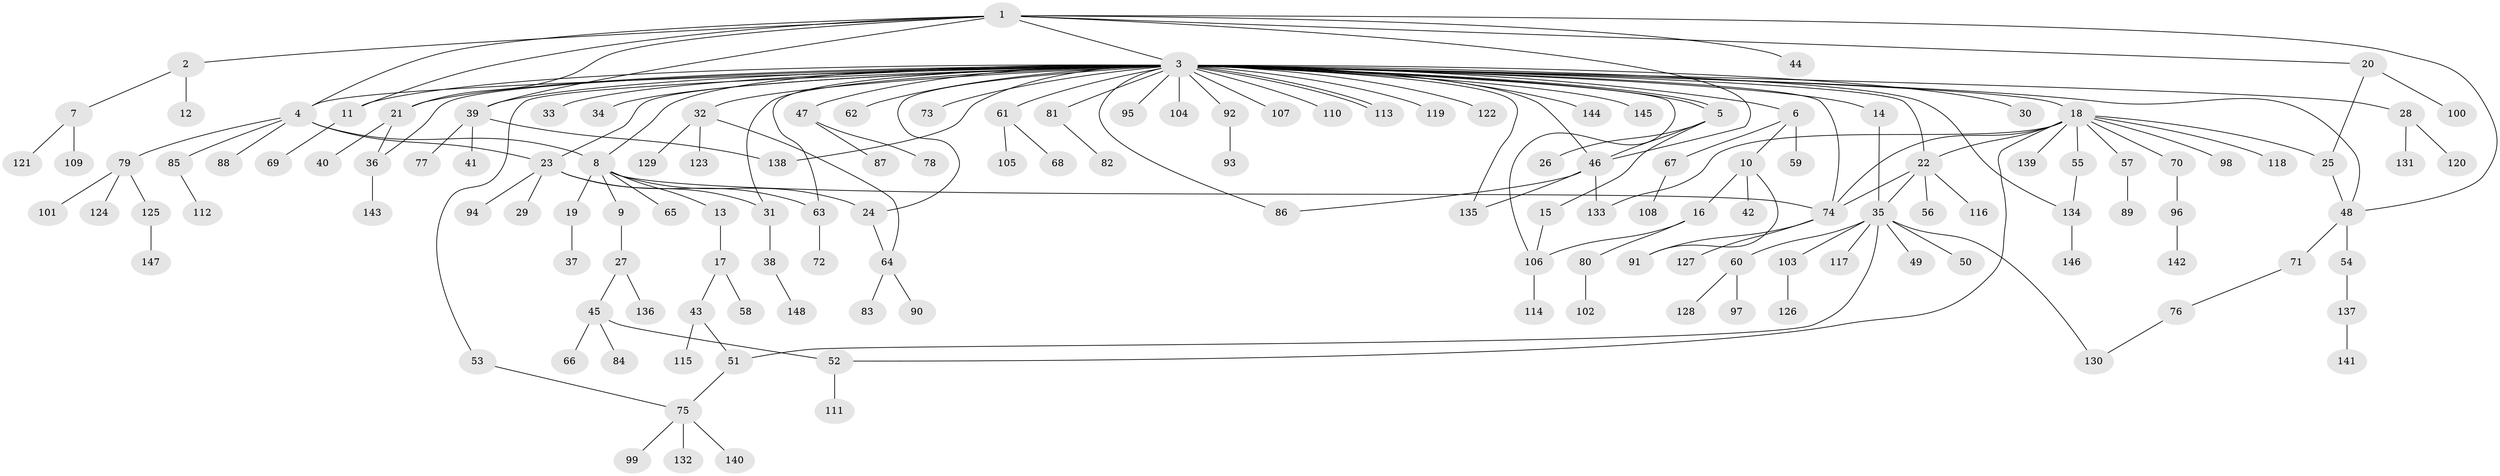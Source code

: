 // Generated by graph-tools (version 1.1) at 2025/01/03/09/25 03:01:51]
// undirected, 148 vertices, 182 edges
graph export_dot {
graph [start="1"]
  node [color=gray90,style=filled];
  1;
  2;
  3;
  4;
  5;
  6;
  7;
  8;
  9;
  10;
  11;
  12;
  13;
  14;
  15;
  16;
  17;
  18;
  19;
  20;
  21;
  22;
  23;
  24;
  25;
  26;
  27;
  28;
  29;
  30;
  31;
  32;
  33;
  34;
  35;
  36;
  37;
  38;
  39;
  40;
  41;
  42;
  43;
  44;
  45;
  46;
  47;
  48;
  49;
  50;
  51;
  52;
  53;
  54;
  55;
  56;
  57;
  58;
  59;
  60;
  61;
  62;
  63;
  64;
  65;
  66;
  67;
  68;
  69;
  70;
  71;
  72;
  73;
  74;
  75;
  76;
  77;
  78;
  79;
  80;
  81;
  82;
  83;
  84;
  85;
  86;
  87;
  88;
  89;
  90;
  91;
  92;
  93;
  94;
  95;
  96;
  97;
  98;
  99;
  100;
  101;
  102;
  103;
  104;
  105;
  106;
  107;
  108;
  109;
  110;
  111;
  112;
  113;
  114;
  115;
  116;
  117;
  118;
  119;
  120;
  121;
  122;
  123;
  124;
  125;
  126;
  127;
  128;
  129;
  130;
  131;
  132;
  133;
  134;
  135;
  136;
  137;
  138;
  139;
  140;
  141;
  142;
  143;
  144;
  145;
  146;
  147;
  148;
  1 -- 2;
  1 -- 3;
  1 -- 4;
  1 -- 11;
  1 -- 20;
  1 -- 21;
  1 -- 39;
  1 -- 44;
  1 -- 46;
  1 -- 48;
  2 -- 7;
  2 -- 12;
  3 -- 4;
  3 -- 5;
  3 -- 5;
  3 -- 6;
  3 -- 8;
  3 -- 11;
  3 -- 14;
  3 -- 18;
  3 -- 21;
  3 -- 22;
  3 -- 23;
  3 -- 24;
  3 -- 28;
  3 -- 30;
  3 -- 31;
  3 -- 32;
  3 -- 33;
  3 -- 34;
  3 -- 36;
  3 -- 39;
  3 -- 46;
  3 -- 47;
  3 -- 48;
  3 -- 53;
  3 -- 61;
  3 -- 62;
  3 -- 63;
  3 -- 73;
  3 -- 74;
  3 -- 81;
  3 -- 86;
  3 -- 92;
  3 -- 95;
  3 -- 104;
  3 -- 106;
  3 -- 107;
  3 -- 110;
  3 -- 113;
  3 -- 113;
  3 -- 119;
  3 -- 122;
  3 -- 134;
  3 -- 135;
  3 -- 138;
  3 -- 144;
  3 -- 145;
  4 -- 8;
  4 -- 23;
  4 -- 79;
  4 -- 85;
  4 -- 88;
  5 -- 15;
  5 -- 26;
  5 -- 46;
  6 -- 10;
  6 -- 59;
  6 -- 67;
  7 -- 109;
  7 -- 121;
  8 -- 9;
  8 -- 13;
  8 -- 19;
  8 -- 24;
  8 -- 65;
  8 -- 74;
  9 -- 27;
  10 -- 16;
  10 -- 42;
  10 -- 91;
  11 -- 69;
  13 -- 17;
  14 -- 35;
  15 -- 106;
  16 -- 80;
  16 -- 106;
  17 -- 43;
  17 -- 58;
  18 -- 22;
  18 -- 25;
  18 -- 52;
  18 -- 55;
  18 -- 57;
  18 -- 70;
  18 -- 74;
  18 -- 98;
  18 -- 118;
  18 -- 133;
  18 -- 139;
  19 -- 37;
  20 -- 25;
  20 -- 100;
  21 -- 36;
  21 -- 40;
  22 -- 35;
  22 -- 56;
  22 -- 74;
  22 -- 116;
  23 -- 29;
  23 -- 31;
  23 -- 63;
  23 -- 94;
  24 -- 64;
  25 -- 48;
  27 -- 45;
  27 -- 136;
  28 -- 120;
  28 -- 131;
  31 -- 38;
  32 -- 64;
  32 -- 123;
  32 -- 129;
  35 -- 49;
  35 -- 50;
  35 -- 51;
  35 -- 60;
  35 -- 103;
  35 -- 117;
  35 -- 130;
  36 -- 143;
  38 -- 148;
  39 -- 41;
  39 -- 77;
  39 -- 138;
  43 -- 51;
  43 -- 115;
  45 -- 52;
  45 -- 66;
  45 -- 84;
  46 -- 86;
  46 -- 133;
  46 -- 135;
  47 -- 78;
  47 -- 87;
  48 -- 54;
  48 -- 71;
  51 -- 75;
  52 -- 111;
  53 -- 75;
  54 -- 137;
  55 -- 134;
  57 -- 89;
  60 -- 97;
  60 -- 128;
  61 -- 68;
  61 -- 105;
  63 -- 72;
  64 -- 83;
  64 -- 90;
  67 -- 108;
  70 -- 96;
  71 -- 76;
  74 -- 91;
  74 -- 127;
  75 -- 99;
  75 -- 132;
  75 -- 140;
  76 -- 130;
  79 -- 101;
  79 -- 124;
  79 -- 125;
  80 -- 102;
  81 -- 82;
  85 -- 112;
  92 -- 93;
  96 -- 142;
  103 -- 126;
  106 -- 114;
  125 -- 147;
  134 -- 146;
  137 -- 141;
}

